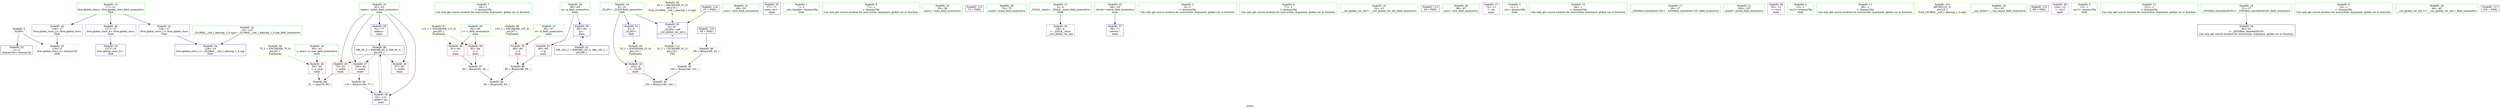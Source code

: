 digraph "SVFG" {
	label="SVFG";

	Node0x5624d3e3e790 [shape=record,color=grey,label="{NodeID: 0\nNullPtr}"];
	Node0x5624d3e3e790 -> Node0x5624d3e446f0[style=solid];
	Node0x5624d3e3e790 -> Node0x5624d3e46a70[style=solid];
	Node0x5624d3e4b060 [shape=record,color=black,label="{NodeID: 90\nMR_9V_3 = PHI(MR_9V_4, MR_9V_2, )\npts\{63 \}\n}"];
	Node0x5624d3e4b060 -> Node0x5624d3e451a0[style=dashed];
	Node0x5624d3e4b060 -> Node0x5624d3e45270[style=dashed];
	Node0x5624d3e4b060 -> Node0x5624d3e45340[style=dashed];
	Node0x5624d3e4b060 -> Node0x5624d3e46eb0[style=dashed];
	Node0x5624d3e42fa0 [shape=record,color=green,label="{NodeID: 7\n48\<--1\n\<--dummyObj\nCan only get source location for instruction, argument, global var or function.}"];
	Node0x5624d3e454f0 [shape=record,color=yellow,style=double,label="{NodeID: 97\n11V_1 = ENCHI(MR_11V_0)\npts\{65 \}\nFun[main]}"];
	Node0x5624d3e454f0 -> Node0x5624d3e46430[style=dashed];
	Node0x5624d3e454f0 -> Node0x5624d3e46500[style=dashed];
	Node0x5624d3e43510 [shape=record,color=green,label="{NodeID: 14\n8\<--10\n_ZL2PI\<--_ZL2PI_field_insensitive\nGlob }"];
	Node0x5624d3e43510 -> Node0x5624d3e45000[style=solid];
	Node0x5624d3e43510 -> Node0x5624d3e46770[style=solid];
	Node0x5624d3e43510 -> Node0x5624d3e46b70[style=solid];
	Node0x5624d3e43c10 [shape=record,color=green,label="{NodeID: 21\n49\<--50\nacos\<--acos_field_insensitive\n}"];
	Node0x5624d3e4e8e0 [shape=record,color=yellow,style=double,label="{NodeID: 111\n2V_2 = CSCHI(MR_2V_1)\npts\{10 \}\nCS[]}"];
	Node0x5624d3e44220 [shape=record,color=green,label="{NodeID: 28\n68\<--69\ng\<--g_field_insensitive\nmain\n}"];
	Node0x5624d3e44220 -> Node0x5624d3e466a0[style=solid];
	Node0x5624d3e44220 -> Node0x5624d3e46de0[style=solid];
	Node0x5624d3e448f0 [shape=record,color=black,label="{NodeID: 35\n57\<--71\nmain_ret\<--\nmain\n}"];
	Node0x5624d3e44f00 [shape=record,color=purple,label="{NodeID: 42\n129\<--17\nllvm.global_ctors_2\<--llvm.global_ctors\nGlob }"];
	Node0x5624d3e44f00 -> Node0x5624d3e46a70[style=solid];
	Node0x5624d3e46500 [shape=record,color=red,label="{NodeID: 49\n92\<--64\n\<--v\nmain\n}"];
	Node0x5624d3e46500 -> Node0x5624d3e48680[style=solid];
	Node0x5624d3e46b70 [shape=record,color=blue,label="{NodeID: 56\n8\<--47\n_ZL2PI\<--call\n__cxx_global_var_init.1\n|{<s0>9}}"];
	Node0x5624d3e46b70:s0 -> Node0x5624d3e4e8e0[style=dashed,color=blue];
	Node0x5624d3e48200 [shape=record,color=grey,label="{NodeID: 84\n94 = Binary(90, 93, )\n}"];
	Node0x5624d3e42660 [shape=record,color=green,label="{NodeID: 1\n7\<--1\n__dso_handle\<--dummyObj\nGlob }"];
	Node0x5624d3e4b560 [shape=record,color=black,label="{NodeID: 91\nMR_15V_2 = PHI(MR_15V_3, MR_15V_1, )\npts\{69 \}\n}"];
	Node0x5624d3e4b560 -> Node0x5624d3e46de0[style=dashed];
	Node0x5624d3e43030 [shape=record,color=green,label="{NodeID: 8\n71\<--1\n\<--dummyObj\nCan only get source location for instruction, argument, global var or function.}"];
	Node0x5624d3e455d0 [shape=record,color=yellow,style=double,label="{NodeID: 98\n13V_1 = ENCHI(MR_13V_0)\npts\{67 \}\nFun[main]}"];
	Node0x5624d3e455d0 -> Node0x5624d3e465d0[style=dashed];
	Node0x5624d3e43610 [shape=record,color=green,label="{NodeID: 15\n17\<--21\nllvm.global_ctors\<--llvm.global_ctors_field_insensitive\nGlob }"];
	Node0x5624d3e43610 -> Node0x5624d3e44d00[style=solid];
	Node0x5624d3e43610 -> Node0x5624d3e44e00[style=solid];
	Node0x5624d3e43610 -> Node0x5624d3e44f00[style=solid];
	Node0x5624d3e43d10 [shape=record,color=green,label="{NodeID: 22\n55\<--56\nmain\<--main_field_insensitive\n}"];
	Node0x5624d3d091a0 [shape=record,color=black,label="{NodeID: 112\n73 = PHI()\n}"];
	Node0x5624d3e442f0 [shape=record,color=green,label="{NodeID: 29\n74\<--75\nscanf\<--scanf_field_insensitive\n}"];
	Node0x5624d3e449c0 [shape=record,color=purple,label="{NodeID: 36\n28\<--4\n\<--_ZStL8__ioinit\n__cxx_global_var_init\n}"];
	Node0x5624d3e45000 [shape=record,color=red,label="{NodeID: 43\n102\<--8\n\<--_ZL2PI\nmain\n}"];
	Node0x5624d3e45000 -> Node0x5624d3e48080[style=solid];
	Node0x5624d3e465d0 [shape=record,color=red,label="{NodeID: 50\n88\<--66\n\<--d\nmain\n}"];
	Node0x5624d3e465d0 -> Node0x5624d3e48800[style=solid];
	Node0x5624d3e46c40 [shape=record,color=blue,label="{NodeID: 57\n58\<--71\nretval\<--\nmain\n}"];
	Node0x5624d3e48380 [shape=record,color=grey,label="{NodeID: 85\n100 = Binary(98, 101, )\n}"];
	Node0x5624d3e48380 -> Node0x5624d3e48080[style=solid];
	Node0x5624d3e412f0 [shape=record,color=green,label="{NodeID: 2\n9\<--1\n\<--dummyObj\nCan only get source location for instruction, argument, global var or function.}"];
	Node0x5624d3e4ba60 [shape=record,color=yellow,style=double,label="{NodeID: 92\n2V_1 = ENCHI(MR_2V_0)\npts\{10 \}\nFun[_GLOBAL__sub_I_akaring_1_0.cpp]|{<s0>9}}"];
	Node0x5624d3e4ba60:s0 -> Node0x5624d3e46b70[style=dashed,color=red];
	Node0x5624d3e430c0 [shape=record,color=green,label="{NodeID: 9\n77\<--1\n\<--dummyObj\nCan only get source location for instruction, argument, global var or function.}"];
	Node0x5624d3e43710 [shape=record,color=green,label="{NodeID: 16\n22\<--23\n__cxx_global_var_init\<--__cxx_global_var_init_field_insensitive\n}"];
	Node0x5624d3e43e10 [shape=record,color=green,label="{NodeID: 23\n58\<--59\nretval\<--retval_field_insensitive\nmain\n}"];
	Node0x5624d3e43e10 -> Node0x5624d3e46c40[style=solid];
	Node0x5624d3e515b0 [shape=record,color=black,label="{NodeID: 113\n29 = PHI()\n}"];
	Node0x5624d3e443f0 [shape=record,color=green,label="{NodeID: 30\n96\<--97\nasin\<--asin_field_insensitive\n}"];
	Node0x5624d3e44a90 [shape=record,color=purple,label="{NodeID: 37\n72\<--11\n\<--.str\nmain\n}"];
	Node0x5624d3e450d0 [shape=record,color=red,label="{NodeID: 44\n80\<--60\n\<--n_case\nmain\n}"];
	Node0x5624d3e450d0 -> Node0x5624d3e48980[style=solid];
	Node0x5624d3e466a0 [shape=record,color=red,label="{NodeID: 51\n89\<--68\n\<--g\nmain\n}"];
	Node0x5624d3e466a0 -> Node0x5624d3e48800[style=solid];
	Node0x5624d3e46d10 [shape=record,color=blue,label="{NodeID: 58\n62\<--77\nindex\<--\nmain\n}"];
	Node0x5624d3e46d10 -> Node0x5624d3e4b060[style=dashed];
	Node0x5624d3e48500 [shape=record,color=grey,label="{NodeID: 86\n98 = Binary(99, 95, )\n}"];
	Node0x5624d3e48500 -> Node0x5624d3e48380[style=solid];
	Node0x5624d3e41380 [shape=record,color=green,label="{NodeID: 3\n11\<--1\n.str\<--dummyObj\nGlob }"];
	Node0x5624d3e4c580 [shape=record,color=yellow,style=double,label="{NodeID: 93\n2V_1 = ENCHI(MR_2V_0)\npts\{10 \}\nFun[main]}"];
	Node0x5624d3e4c580 -> Node0x5624d3e45000[style=dashed];
	Node0x5624d3e43150 [shape=record,color=green,label="{NodeID: 10\n84\<--1\n\<--dummyObj\nCan only get source location for instruction, argument, global var or function.}"];
	Node0x5624d3e43810 [shape=record,color=green,label="{NodeID: 17\n26\<--27\n_ZNSt8ios_base4InitC1Ev\<--_ZNSt8ios_base4InitC1Ev_field_insensitive\n}"];
	Node0x5624d3e43ee0 [shape=record,color=green,label="{NodeID: 24\n60\<--61\nn_case\<--n_case_field_insensitive\nmain\n}"];
	Node0x5624d3e43ee0 -> Node0x5624d3e450d0[style=solid];
	Node0x5624d3e516b0 [shape=record,color=black,label="{NodeID: 114\n47 = PHI()\n}"];
	Node0x5624d3e516b0 -> Node0x5624d3e46b70[style=solid];
	Node0x5624d3e444f0 [shape=record,color=green,label="{NodeID: 31\n106\<--107\nprintf\<--printf_field_insensitive\n}"];
	Node0x5624d3e44b60 [shape=record,color=purple,label="{NodeID: 38\n85\<--13\n\<--.str.2\nmain\n}"];
	Node0x5624d3e451a0 [shape=record,color=red,label="{NodeID: 45\n79\<--62\n\<--index\nmain\n}"];
	Node0x5624d3e451a0 -> Node0x5624d3e48980[style=solid];
	Node0x5624d3e46770 [shape=record,color=blue,label="{NodeID: 52\n8\<--9\n_ZL2PI\<--\nGlob }"];
	Node0x5624d3e46770 -> Node0x5624d3e4c580[style=dashed];
	Node0x5624d3e46de0 [shape=record,color=blue,label="{NodeID: 59\n68\<--84\ng\<--\nmain\n}"];
	Node0x5624d3e46de0 -> Node0x5624d3e466a0[style=dashed];
	Node0x5624d3e46de0 -> Node0x5624d3e4b560[style=dashed];
	Node0x5624d3e48680 [shape=record,color=grey,label="{NodeID: 87\n93 = Binary(91, 92, )\n}"];
	Node0x5624d3e48680 -> Node0x5624d3e48200[style=solid];
	Node0x5624d3e41630 [shape=record,color=green,label="{NodeID: 4\n13\<--1\n.str.2\<--dummyObj\nGlob }"];
	Node0x5624d3e43210 [shape=record,color=green,label="{NodeID: 11\n99\<--1\n\<--dummyObj\nCan only get source location for instruction, argument, global var or function.}"];
	Node0x5624d3e458a0 [shape=record,color=yellow,style=double,label="{NodeID: 101\nRETMU(2V_2)\npts\{10 \}\nFun[_GLOBAL__sub_I_akaring_1_0.cpp]}"];
	Node0x5624d3e43910 [shape=record,color=green,label="{NodeID: 18\n32\<--33\n__cxa_atexit\<--__cxa_atexit_field_insensitive\n}"];
	Node0x5624d3e43fb0 [shape=record,color=green,label="{NodeID: 25\n62\<--63\nindex\<--index_field_insensitive\nmain\n}"];
	Node0x5624d3e43fb0 -> Node0x5624d3e451a0[style=solid];
	Node0x5624d3e43fb0 -> Node0x5624d3e45270[style=solid];
	Node0x5624d3e43fb0 -> Node0x5624d3e45340[style=solid];
	Node0x5624d3e43fb0 -> Node0x5624d3e46d10[style=solid];
	Node0x5624d3e43fb0 -> Node0x5624d3e46eb0[style=solid];
	Node0x5624d3e51810 [shape=record,color=black,label="{NodeID: 115\n86 = PHI()\n}"];
	Node0x5624d3e445f0 [shape=record,color=green,label="{NodeID: 32\n19\<--122\n_GLOBAL__sub_I_akaring_1_0.cpp\<--_GLOBAL__sub_I_akaring_1_0.cpp_field_insensitive\n}"];
	Node0x5624d3e445f0 -> Node0x5624d3e46970[style=solid];
	Node0x5624d3e44c30 [shape=record,color=purple,label="{NodeID: 39\n104\<--15\n\<--.str.3\nmain\n}"];
	Node0x5624d3e45270 [shape=record,color=red,label="{NodeID: 46\n87\<--62\n\<--index\nmain\n}"];
	Node0x5624d3e46870 [shape=record,color=blue,label="{NodeID: 53\n127\<--18\nllvm.global_ctors_0\<--\nGlob }"];
	Node0x5624d3e46eb0 [shape=record,color=blue,label="{NodeID: 60\n62\<--110\nindex\<--inc\nmain\n}"];
	Node0x5624d3e46eb0 -> Node0x5624d3e4b060[style=dashed];
	Node0x5624d3e48800 [shape=record,color=grey,label="{NodeID: 88\n90 = Binary(88, 89, )\n}"];
	Node0x5624d3e48800 -> Node0x5624d3e48200[style=solid];
	Node0x5624d3e416c0 [shape=record,color=green,label="{NodeID: 5\n15\<--1\n.str.3\<--dummyObj\nGlob }"];
	Node0x5624d3e4c770 [shape=record,color=yellow,style=double,label="{NodeID: 95\n7V_1 = ENCHI(MR_7V_0)\npts\{61 \}\nFun[main]}"];
	Node0x5624d3e4c770 -> Node0x5624d3e450d0[style=dashed];
	Node0x5624d3e43310 [shape=record,color=green,label="{NodeID: 12\n101\<--1\n\<--dummyObj\nCan only get source location for instruction, argument, global var or function.}"];
	Node0x5624d3e43a10 [shape=record,color=green,label="{NodeID: 19\n31\<--37\n_ZNSt8ios_base4InitD1Ev\<--_ZNSt8ios_base4InitD1Ev_field_insensitive\n}"];
	Node0x5624d3e43a10 -> Node0x5624d3e447f0[style=solid];
	Node0x5624d3e44080 [shape=record,color=green,label="{NodeID: 26\n64\<--65\nv\<--v_field_insensitive\nmain\n}"];
	Node0x5624d3e44080 -> Node0x5624d3e46430[style=solid];
	Node0x5624d3e44080 -> Node0x5624d3e46500[style=solid];
	Node0x5624d3e518e0 [shape=record,color=black,label="{NodeID: 116\n95 = PHI()\n}"];
	Node0x5624d3e518e0 -> Node0x5624d3e48500[style=solid];
	Node0x5624d3e446f0 [shape=record,color=black,label="{NodeID: 33\n2\<--3\ndummyVal\<--dummyVal\n}"];
	Node0x5624d3e44d00 [shape=record,color=purple,label="{NodeID: 40\n127\<--17\nllvm.global_ctors_0\<--llvm.global_ctors\nGlob }"];
	Node0x5624d3e44d00 -> Node0x5624d3e46870[style=solid];
	Node0x5624d3e45340 [shape=record,color=red,label="{NodeID: 47\n109\<--62\n\<--index\nmain\n}"];
	Node0x5624d3e45340 -> Node0x5624d3e47f00[style=solid];
	Node0x5624d3e46970 [shape=record,color=blue,label="{NodeID: 54\n128\<--19\nllvm.global_ctors_1\<--_GLOBAL__sub_I_akaring_1_0.cpp\nGlob }"];
	Node0x5624d3e47f00 [shape=record,color=grey,label="{NodeID: 82\n110 = Binary(109, 77, )\n}"];
	Node0x5624d3e47f00 -> Node0x5624d3e46eb0[style=solid];
	Node0x5624d3e48980 [shape=record,color=grey,label="{NodeID: 89\n81 = cmp(79, 80, )\n}"];
	Node0x5624d3e42f10 [shape=record,color=green,label="{NodeID: 6\n18\<--1\n\<--dummyObj\nCan only get source location for instruction, argument, global var or function.}"];
	Node0x5624d3e43410 [shape=record,color=green,label="{NodeID: 13\n4\<--6\n_ZStL8__ioinit\<--_ZStL8__ioinit_field_insensitive\nGlob }"];
	Node0x5624d3e43410 -> Node0x5624d3e449c0[style=solid];
	Node0x5624d3e43b10 [shape=record,color=green,label="{NodeID: 20\n44\<--45\n__cxx_global_var_init.1\<--__cxx_global_var_init.1_field_insensitive\n}"];
	Node0x5624d3e44150 [shape=record,color=green,label="{NodeID: 27\n66\<--67\nd\<--d_field_insensitive\nmain\n}"];
	Node0x5624d3e44150 -> Node0x5624d3e465d0[style=solid];
	Node0x5624d3e51a10 [shape=record,color=black,label="{NodeID: 117\n105 = PHI()\n}"];
	Node0x5624d3e447f0 [shape=record,color=black,label="{NodeID: 34\n30\<--31\n\<--_ZNSt8ios_base4InitD1Ev\nCan only get source location for instruction, argument, global var or function.}"];
	Node0x5624d3e44e00 [shape=record,color=purple,label="{NodeID: 41\n128\<--17\nllvm.global_ctors_1\<--llvm.global_ctors\nGlob }"];
	Node0x5624d3e44e00 -> Node0x5624d3e46970[style=solid];
	Node0x5624d3e46430 [shape=record,color=red,label="{NodeID: 48\n91\<--64\n\<--v\nmain\n}"];
	Node0x5624d3e46430 -> Node0x5624d3e48680[style=solid];
	Node0x5624d3e46a70 [shape=record,color=blue, style = dotted,label="{NodeID: 55\n129\<--3\nllvm.global_ctors_2\<--dummyVal\nGlob }"];
	Node0x5624d3e48080 [shape=record,color=grey,label="{NodeID: 83\n103 = Binary(100, 102, )\n}"];
}
